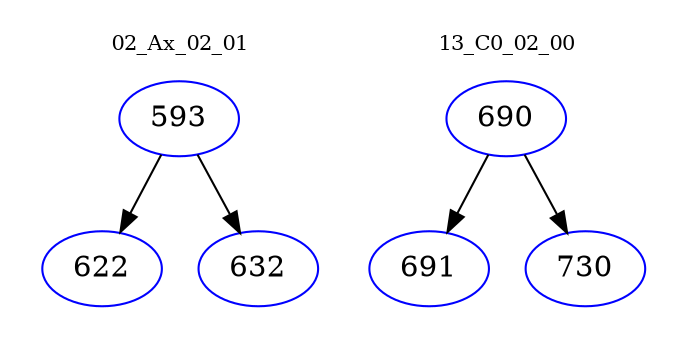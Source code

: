 digraph{
subgraph cluster_0 {
color = white
label = "02_Ax_02_01";
fontsize=10;
T0_593 [label="593", color="blue"]
T0_593 -> T0_622 [color="black"]
T0_622 [label="622", color="blue"]
T0_593 -> T0_632 [color="black"]
T0_632 [label="632", color="blue"]
}
subgraph cluster_1 {
color = white
label = "13_C0_02_00";
fontsize=10;
T1_690 [label="690", color="blue"]
T1_690 -> T1_691 [color="black"]
T1_691 [label="691", color="blue"]
T1_690 -> T1_730 [color="black"]
T1_730 [label="730", color="blue"]
}
}
